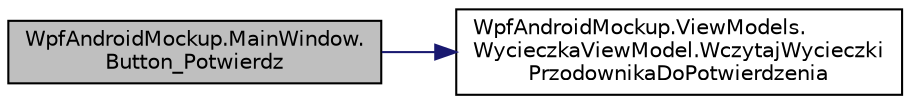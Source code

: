 digraph "WpfAndroidMockup.MainWindow.Button_Potwierdz"
{
 // INTERACTIVE_SVG=YES
  edge [fontname="Helvetica",fontsize="10",labelfontname="Helvetica",labelfontsize="10"];
  node [fontname="Helvetica",fontsize="10",shape=record];
  rankdir="LR";
  Node7 [label="WpfAndroidMockup.MainWindow.\lButton_Potwierdz",height=0.2,width=0.4,color="black", fillcolor="grey75", style="filled", fontcolor="black"];
  Node7 -> Node8 [color="midnightblue",fontsize="10",style="solid",fontname="Helvetica"];
  Node8 [label="WpfAndroidMockup.ViewModels.\lWycieczkaViewModel.WczytajWycieczki\lPrzodownikaDoPotwierdzenia",height=0.2,width=0.4,color="black", fillcolor="white", style="filled",URL="$class_wpf_android_mockup_1_1_view_models_1_1_wycieczka_view_model.html#ab56637d93864cbc49ad0efa4cd470608",tooltip="Przypisuje do listy wycieczek wycieczki porzodwnika, które czekają na potwierdzenie ..."];
}
